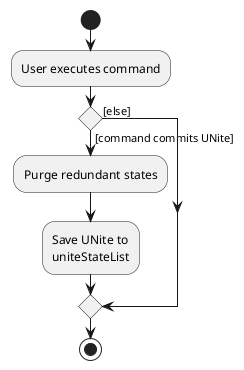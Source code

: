 @startuml
start
:User executes command;

'Since the beta syntax does not support placing the condition outside the
'diamond we place it as the true branch instead.

if () then ([command commits UNite])
    :Purge redundant states;
    :Save UNite to
    uniteStateList;
else ([else])
endif
stop
@enduml
